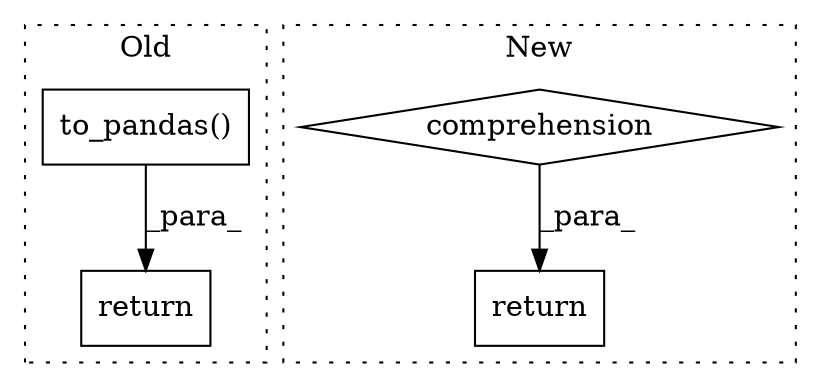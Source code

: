 digraph G {
subgraph cluster0 {
1 [label="to_pandas()" a="75" s="5666" l="52" shape="box"];
3 [label="return" a="93" s="5727" l="7" shape="box"];
label = "Old";
style="dotted";
}
subgraph cluster1 {
2 [label="return" a="93" s="5618" l="7" shape="box"];
4 [label="comprehension" a="45" s="5673" l="3" shape="diamond"];
label = "New";
style="dotted";
}
1 -> 3 [label="_para_"];
4 -> 2 [label="_para_"];
}